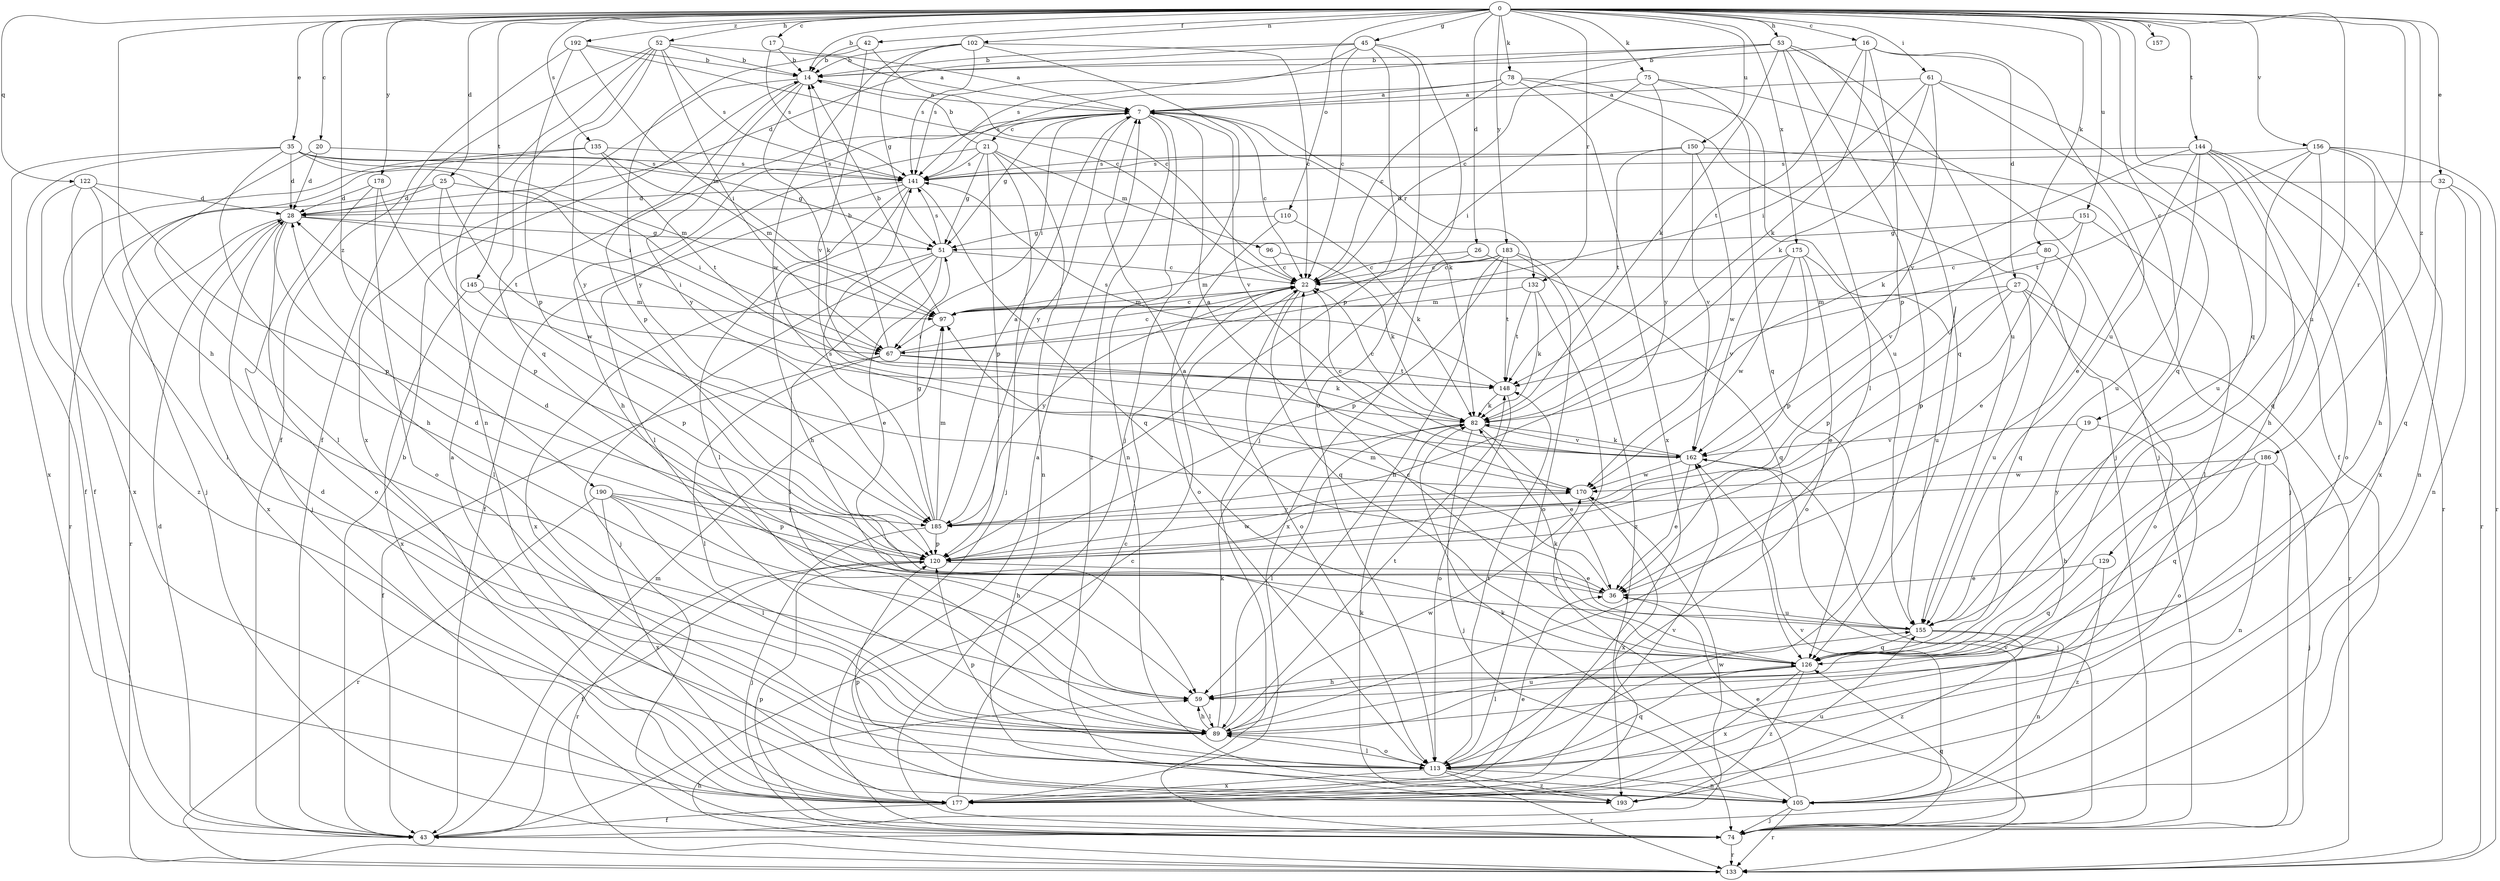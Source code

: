 strict digraph  {
0;
7;
14;
16;
17;
19;
20;
21;
22;
25;
26;
27;
28;
32;
35;
36;
42;
43;
45;
51;
52;
53;
59;
61;
67;
74;
75;
78;
80;
82;
89;
96;
97;
102;
105;
110;
113;
120;
122;
126;
129;
132;
133;
135;
141;
144;
145;
148;
150;
151;
155;
156;
157;
162;
170;
175;
177;
178;
183;
185;
186;
190;
192;
193;
0 -> 14  [label=b];
0 -> 16  [label=c];
0 -> 17  [label=c];
0 -> 19  [label=c];
0 -> 20  [label=c];
0 -> 25  [label=d];
0 -> 26  [label=d];
0 -> 32  [label=e];
0 -> 35  [label=e];
0 -> 42  [label=f];
0 -> 45  [label=g];
0 -> 52  [label=h];
0 -> 53  [label=h];
0 -> 59  [label=h];
0 -> 61  [label=i];
0 -> 75  [label=k];
0 -> 78  [label=k];
0 -> 80  [label=k];
0 -> 102  [label=n];
0 -> 110  [label=o];
0 -> 122  [label=q];
0 -> 126  [label=q];
0 -> 129  [label=r];
0 -> 132  [label=r];
0 -> 135  [label=s];
0 -> 144  [label=t];
0 -> 145  [label=t];
0 -> 150  [label=u];
0 -> 151  [label=u];
0 -> 155  [label=u];
0 -> 156  [label=v];
0 -> 157  [label=v];
0 -> 175  [label=x];
0 -> 178  [label=y];
0 -> 183  [label=y];
0 -> 186  [label=z];
0 -> 190  [label=z];
0 -> 192  [label=z];
7 -> 21  [label=c];
7 -> 22  [label=c];
7 -> 51  [label=g];
7 -> 59  [label=h];
7 -> 67  [label=i];
7 -> 82  [label=k];
7 -> 105  [label=n];
7 -> 132  [label=r];
7 -> 162  [label=v];
7 -> 185  [label=y];
7 -> 193  [label=z];
14 -> 7  [label=a];
14 -> 82  [label=k];
14 -> 120  [label=p];
14 -> 177  [label=x];
14 -> 185  [label=y];
16 -> 14  [label=b];
16 -> 27  [label=d];
16 -> 82  [label=k];
16 -> 120  [label=p];
16 -> 148  [label=t];
16 -> 155  [label=u];
17 -> 7  [label=a];
17 -> 14  [label=b];
17 -> 141  [label=s];
19 -> 59  [label=h];
19 -> 113  [label=o];
19 -> 162  [label=v];
20 -> 28  [label=d];
20 -> 89  [label=l];
20 -> 141  [label=s];
21 -> 14  [label=b];
21 -> 51  [label=g];
21 -> 74  [label=j];
21 -> 89  [label=l];
21 -> 96  [label=m];
21 -> 105  [label=n];
21 -> 120  [label=p];
21 -> 141  [label=s];
22 -> 97  [label=m];
22 -> 113  [label=o];
22 -> 126  [label=q];
22 -> 185  [label=y];
25 -> 28  [label=d];
25 -> 67  [label=i];
25 -> 133  [label=r];
25 -> 148  [label=t];
25 -> 170  [label=w];
26 -> 22  [label=c];
26 -> 126  [label=q];
26 -> 177  [label=x];
27 -> 36  [label=e];
27 -> 97  [label=m];
27 -> 113  [label=o];
27 -> 120  [label=p];
27 -> 133  [label=r];
27 -> 155  [label=u];
28 -> 51  [label=g];
28 -> 67  [label=i];
28 -> 89  [label=l];
28 -> 113  [label=o];
28 -> 133  [label=r];
28 -> 177  [label=x];
32 -> 28  [label=d];
32 -> 105  [label=n];
32 -> 126  [label=q];
32 -> 133  [label=r];
35 -> 28  [label=d];
35 -> 43  [label=f];
35 -> 51  [label=g];
35 -> 59  [label=h];
35 -> 67  [label=i];
35 -> 97  [label=m];
35 -> 141  [label=s];
35 -> 177  [label=x];
36 -> 28  [label=d];
36 -> 97  [label=m];
36 -> 155  [label=u];
42 -> 14  [label=b];
42 -> 22  [label=c];
42 -> 162  [label=v];
42 -> 185  [label=y];
43 -> 14  [label=b];
43 -> 22  [label=c];
43 -> 28  [label=d];
43 -> 97  [label=m];
43 -> 170  [label=w];
45 -> 14  [label=b];
45 -> 22  [label=c];
45 -> 28  [label=d];
45 -> 74  [label=j];
45 -> 113  [label=o];
45 -> 120  [label=p];
45 -> 141  [label=s];
51 -> 22  [label=c];
51 -> 36  [label=e];
51 -> 74  [label=j];
51 -> 89  [label=l];
51 -> 141  [label=s];
51 -> 177  [label=x];
52 -> 7  [label=a];
52 -> 14  [label=b];
52 -> 43  [label=f];
52 -> 67  [label=i];
52 -> 105  [label=n];
52 -> 126  [label=q];
52 -> 141  [label=s];
52 -> 185  [label=y];
53 -> 14  [label=b];
53 -> 22  [label=c];
53 -> 82  [label=k];
53 -> 89  [label=l];
53 -> 113  [label=o];
53 -> 126  [label=q];
53 -> 141  [label=s];
53 -> 155  [label=u];
59 -> 89  [label=l];
61 -> 7  [label=a];
61 -> 43  [label=f];
61 -> 67  [label=i];
61 -> 82  [label=k];
61 -> 126  [label=q];
61 -> 162  [label=v];
67 -> 14  [label=b];
67 -> 22  [label=c];
67 -> 43  [label=f];
67 -> 82  [label=k];
67 -> 89  [label=l];
67 -> 148  [label=t];
74 -> 120  [label=p];
74 -> 126  [label=q];
74 -> 133  [label=r];
74 -> 162  [label=v];
75 -> 7  [label=a];
75 -> 67  [label=i];
75 -> 74  [label=j];
75 -> 126  [label=q];
75 -> 185  [label=y];
78 -> 7  [label=a];
78 -> 22  [label=c];
78 -> 74  [label=j];
78 -> 141  [label=s];
78 -> 155  [label=u];
78 -> 177  [label=x];
80 -> 22  [label=c];
80 -> 120  [label=p];
80 -> 126  [label=q];
82 -> 22  [label=c];
82 -> 36  [label=e];
82 -> 74  [label=j];
82 -> 89  [label=l];
82 -> 162  [label=v];
89 -> 59  [label=h];
89 -> 82  [label=k];
89 -> 113  [label=o];
89 -> 148  [label=t];
89 -> 155  [label=u];
89 -> 170  [label=w];
96 -> 22  [label=c];
96 -> 82  [label=k];
97 -> 14  [label=b];
97 -> 22  [label=c];
97 -> 67  [label=i];
102 -> 14  [label=b];
102 -> 22  [label=c];
102 -> 51  [label=g];
102 -> 74  [label=j];
102 -> 141  [label=s];
102 -> 170  [label=w];
105 -> 36  [label=e];
105 -> 74  [label=j];
105 -> 82  [label=k];
105 -> 120  [label=p];
105 -> 133  [label=r];
105 -> 162  [label=v];
110 -> 51  [label=g];
110 -> 82  [label=k];
110 -> 113  [label=o];
113 -> 28  [label=d];
113 -> 89  [label=l];
113 -> 105  [label=n];
113 -> 120  [label=p];
113 -> 126  [label=q];
113 -> 133  [label=r];
113 -> 148  [label=t];
113 -> 177  [label=x];
113 -> 193  [label=z];
120 -> 36  [label=e];
120 -> 43  [label=f];
120 -> 133  [label=r];
120 -> 170  [label=w];
122 -> 28  [label=d];
122 -> 89  [label=l];
122 -> 120  [label=p];
122 -> 177  [label=x];
122 -> 193  [label=z];
126 -> 22  [label=c];
126 -> 59  [label=h];
126 -> 82  [label=k];
126 -> 89  [label=l];
126 -> 177  [label=x];
126 -> 193  [label=z];
129 -> 36  [label=e];
129 -> 126  [label=q];
129 -> 193  [label=z];
132 -> 82  [label=k];
132 -> 97  [label=m];
132 -> 133  [label=r];
132 -> 148  [label=t];
133 -> 59  [label=h];
135 -> 43  [label=f];
135 -> 74  [label=j];
135 -> 97  [label=m];
135 -> 141  [label=s];
135 -> 148  [label=t];
141 -> 28  [label=d];
141 -> 43  [label=f];
141 -> 59  [label=h];
141 -> 89  [label=l];
141 -> 126  [label=q];
144 -> 36  [label=e];
144 -> 59  [label=h];
144 -> 82  [label=k];
144 -> 113  [label=o];
144 -> 133  [label=r];
144 -> 141  [label=s];
144 -> 155  [label=u];
144 -> 177  [label=x];
145 -> 97  [label=m];
145 -> 120  [label=p];
145 -> 177  [label=x];
148 -> 82  [label=k];
148 -> 113  [label=o];
148 -> 141  [label=s];
150 -> 74  [label=j];
150 -> 141  [label=s];
150 -> 148  [label=t];
150 -> 162  [label=v];
150 -> 170  [label=w];
151 -> 36  [label=e];
151 -> 51  [label=g];
151 -> 89  [label=l];
151 -> 162  [label=v];
155 -> 7  [label=a];
155 -> 28  [label=d];
155 -> 105  [label=n];
155 -> 126  [label=q];
155 -> 193  [label=z];
156 -> 59  [label=h];
156 -> 105  [label=n];
156 -> 126  [label=q];
156 -> 133  [label=r];
156 -> 141  [label=s];
156 -> 148  [label=t];
156 -> 155  [label=u];
162 -> 22  [label=c];
162 -> 36  [label=e];
162 -> 74  [label=j];
162 -> 82  [label=k];
162 -> 170  [label=w];
170 -> 7  [label=a];
170 -> 177  [label=x];
170 -> 185  [label=y];
175 -> 22  [label=c];
175 -> 113  [label=o];
175 -> 120  [label=p];
175 -> 155  [label=u];
175 -> 162  [label=v];
175 -> 170  [label=w];
177 -> 7  [label=a];
177 -> 22  [label=c];
177 -> 36  [label=e];
177 -> 43  [label=f];
177 -> 155  [label=u];
177 -> 162  [label=v];
178 -> 28  [label=d];
178 -> 74  [label=j];
178 -> 113  [label=o];
178 -> 120  [label=p];
183 -> 22  [label=c];
183 -> 59  [label=h];
183 -> 97  [label=m];
183 -> 113  [label=o];
183 -> 120  [label=p];
183 -> 148  [label=t];
183 -> 193  [label=z];
185 -> 7  [label=a];
185 -> 51  [label=g];
185 -> 74  [label=j];
185 -> 97  [label=m];
185 -> 120  [label=p];
185 -> 141  [label=s];
186 -> 74  [label=j];
186 -> 105  [label=n];
186 -> 126  [label=q];
186 -> 170  [label=w];
186 -> 185  [label=y];
190 -> 59  [label=h];
190 -> 89  [label=l];
190 -> 120  [label=p];
190 -> 133  [label=r];
190 -> 177  [label=x];
190 -> 185  [label=y];
192 -> 14  [label=b];
192 -> 22  [label=c];
192 -> 43  [label=f];
192 -> 97  [label=m];
192 -> 120  [label=p];
193 -> 7  [label=a];
193 -> 82  [label=k];
}
